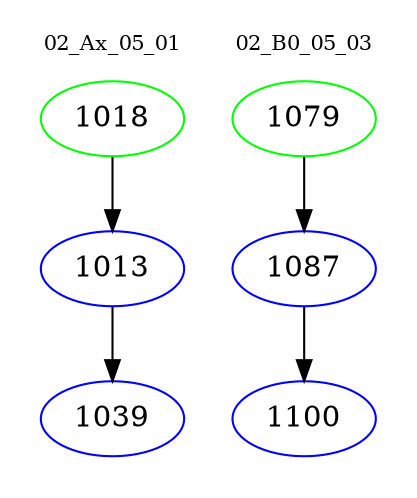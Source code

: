 digraph{
subgraph cluster_0 {
color = white
label = "02_Ax_05_01";
fontsize=10;
T0_1018 [label="1018", color="green"]
T0_1018 -> T0_1013 [color="black"]
T0_1013 [label="1013", color="blue"]
T0_1013 -> T0_1039 [color="black"]
T0_1039 [label="1039", color="blue"]
}
subgraph cluster_1 {
color = white
label = "02_B0_05_03";
fontsize=10;
T1_1079 [label="1079", color="green"]
T1_1079 -> T1_1087 [color="black"]
T1_1087 [label="1087", color="blue"]
T1_1087 -> T1_1100 [color="black"]
T1_1100 [label="1100", color="blue"]
}
}
